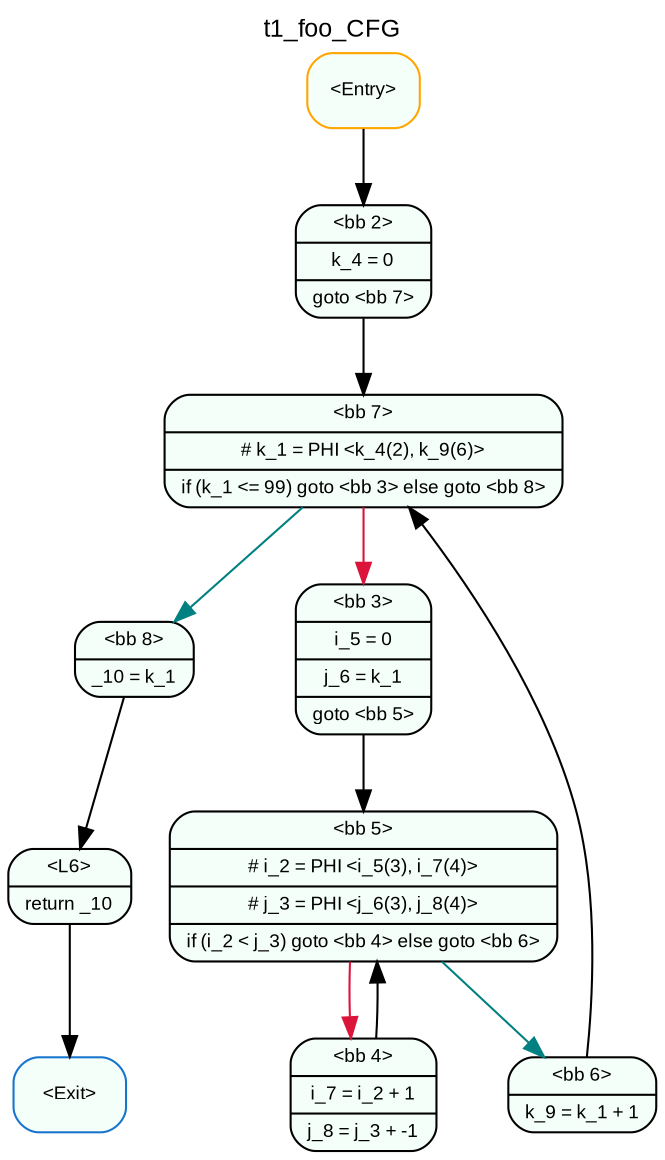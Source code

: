 digraph t1_foo_CFG { 
	label=t1_foo_CFG
	center=true
	labelloc=top
	fontname=Arial
	fontsize=12
	edge[fontname=Arial, fontsize=10]
	node[fontname=Arial, fontsize=9]

		Node_0 -> Node_1 [color=black]
		Node_1 -> Node_2 [color=black]
		Node_2 -> Node_3 [color=crimson]
		Node_3 -> Node_4 [color=black]
		Node_4 -> Node_5 [color=crimson]
		Node_5 -> Node_4 [color=black]
		Node_4 -> Node_6 [color=teal]
		Node_6 -> Node_2 [color=black]
		Node_2 -> Node_7 [color=teal]
		Node_7 -> Node_8 [color=black]
		Node_8 -> Node_9 [color=black]

	Node_3 [fillcolor=mintcream, color=black, shape=Mrecord, style=filled, label="{ \<bb 3\>|i_5 = 0|j_6 = k_1|goto \<bb 5\> }"]
	Node_0 [fillcolor=mintcream, color=orange, shape=Mrecord, style=filled, label="{ \<Entry\> }"]
	Node_7 [fillcolor=mintcream, color=black, shape=Mrecord, style=filled, label="{ \<bb 8\>|_10 = k_1 }"]
	Node_8 [fillcolor=mintcream, color=black, shape=Mrecord, style=filled, label="{ \<L6\>|return _10 }"]
	Node_9 [fillcolor=mintcream, color=dodgerblue3, shape=Mrecord, style=filled, label="{ \<Exit\> }"]
	Node_2 [fillcolor=mintcream, color=black, shape=Mrecord, style=filled, label="{ \<bb 7\>|# k_1 = PHI \<k_4(2), k_9(6)\>|if (k_1 \<= 99) goto \<bb 3\> else goto \<bb 8\> }"]
	Node_5 [fillcolor=mintcream, color=black, shape=Mrecord, style=filled, label="{ \<bb 4\>|i_7 = i_2 + 1|j_8 = j_3 + -1 }"]
	Node_4 [fillcolor=mintcream, color=black, shape=Mrecord, style=filled, label="{ \<bb 5\>|# i_2 = PHI \<i_5(3), i_7(4)\>|# j_3 = PHI \<j_6(3), j_8(4)\>|if (i_2 \< j_3) goto \<bb 4\> else goto \<bb 6\> }"]
	Node_1 [fillcolor=mintcream, color=black, shape=Mrecord, style=filled, label="{ \<bb 2\>|k_4 = 0|goto \<bb 7\> }"]
	Node_6 [fillcolor=mintcream, color=black, shape=Mrecord, style=filled, label="{ \<bb 6\>|k_9 = k_1 + 1 }"]
}
